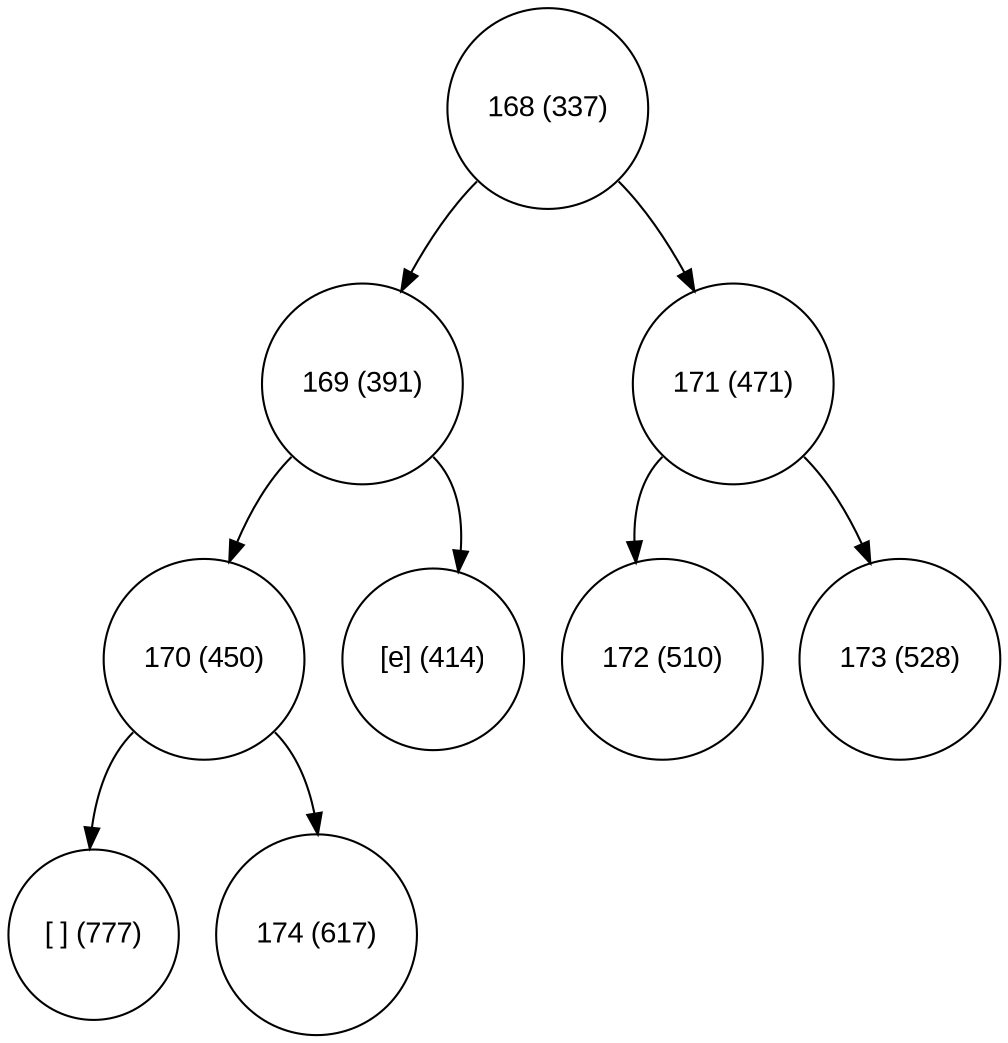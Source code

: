 digraph move_up {
	node [fontname="Arial", shape="circle", width=0.5]; 

	0 [label = "168 (337)"];
	0:sw -> 1;
	1 [label = "169 (391)"];
	1:sw -> 3;
	3 [label = "170 (450)"];
	3:sw -> 7;
	7 [label = "[ ] (777)"];
	3:se -> 8;
	8 [label = "174 (617)"];
	1:se -> 4;
	4 [label = "[e] (414)"];
	0:se -> 2;
	2 [label = "171 (471)"];
	2:sw -> 5;
	5 [label = "172 (510)"];
	2:se -> 6;
	6 [label = "173 (528)"];
}
